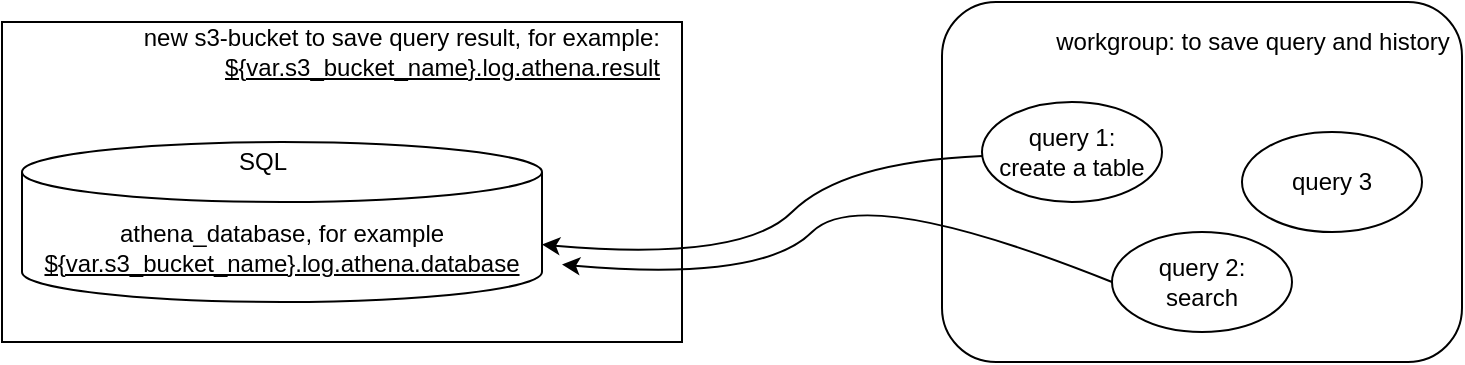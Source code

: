 <mxfile version="14.9.2" type="device"><diagram id="OW57jOwV_xZcYIsKBtKx" name="Page-1"><mxGraphModel dx="904" dy="841" grid="1" gridSize="10" guides="1" tooltips="1" connect="1" arrows="1" fold="1" page="1" pageScale="1" pageWidth="827" pageHeight="1169" math="0" shadow="0"><root><mxCell id="0"/><mxCell id="1" parent="0"/><mxCell id="Cc-iBWHxUO7WWzWNb1O8-4" value="" style="rounded=0;whiteSpace=wrap;html=1;" vertex="1" parent="1"><mxGeometry x="60" y="170" width="340" height="160" as="geometry"/></mxCell><mxCell id="Cc-iBWHxUO7WWzWNb1O8-1" value="&lt;span&gt;athena_database, for example&lt;/span&gt;&lt;br&gt;&lt;u&gt;${var.s3_bucket_name}.log.athena.database&lt;/u&gt;" style="shape=cylinder3;whiteSpace=wrap;html=1;boundedLbl=1;backgroundOutline=1;size=15;" vertex="1" parent="1"><mxGeometry x="70" y="230" width="260" height="80" as="geometry"/></mxCell><mxCell id="Cc-iBWHxUO7WWzWNb1O8-5" value="SQL" style="text;html=1;align=center;verticalAlign=middle;resizable=0;points=[];autosize=1;strokeColor=none;" vertex="1" parent="1"><mxGeometry x="170" y="230" width="40" height="20" as="geometry"/></mxCell><mxCell id="Cc-iBWHxUO7WWzWNb1O8-6" value="new s3-bucket to save query result, for example:&lt;br&gt;&lt;u&gt;${var.s3_bucket_name}.log.athena.result&lt;/u&gt;" style="text;html=1;align=right;verticalAlign=middle;resizable=0;points=[];autosize=1;strokeColor=none;" vertex="1" parent="1"><mxGeometry x="120" y="170" width="270" height="30" as="geometry"/></mxCell><mxCell id="Cc-iBWHxUO7WWzWNb1O8-7" value="" style="rounded=1;whiteSpace=wrap;html=1;" vertex="1" parent="1"><mxGeometry x="530" y="160" width="260" height="180" as="geometry"/></mxCell><mxCell id="Cc-iBWHxUO7WWzWNb1O8-8" value="workgroup: to save query and history" style="text;html=1;align=center;verticalAlign=middle;resizable=0;points=[];autosize=1;strokeColor=none;" vertex="1" parent="1"><mxGeometry x="580" y="170" width="210" height="20" as="geometry"/></mxCell><mxCell id="Cc-iBWHxUO7WWzWNb1O8-9" value="query 1:&lt;br&gt;create a table" style="ellipse;whiteSpace=wrap;html=1;" vertex="1" parent="1"><mxGeometry x="550" y="210" width="90" height="50" as="geometry"/></mxCell><mxCell id="Cc-iBWHxUO7WWzWNb1O8-10" value="query 2:&lt;br&gt;search" style="ellipse;whiteSpace=wrap;html=1;" vertex="1" parent="1"><mxGeometry x="615" y="275" width="90" height="50" as="geometry"/></mxCell><mxCell id="Cc-iBWHxUO7WWzWNb1O8-11" value="query 3" style="ellipse;whiteSpace=wrap;html=1;" vertex="1" parent="1"><mxGeometry x="680" y="225" width="90" height="50" as="geometry"/></mxCell><mxCell id="Cc-iBWHxUO7WWzWNb1O8-13" value="" style="curved=1;endArrow=classic;html=1;" edge="1" parent="1" source="Cc-iBWHxUO7WWzWNb1O8-9" target="Cc-iBWHxUO7WWzWNb1O8-1"><mxGeometry width="50" height="50" relative="1" as="geometry"><mxPoint x="430" y="340" as="sourcePoint"/><mxPoint x="480" y="290" as="targetPoint"/><Array as="points"><mxPoint x="480" y="240"/><mxPoint x="430" y="290"/></Array></mxGeometry></mxCell><mxCell id="Cc-iBWHxUO7WWzWNb1O8-14" value="" style="curved=1;endArrow=classic;html=1;exitX=0;exitY=0.5;exitDx=0;exitDy=0;" edge="1" parent="1" source="Cc-iBWHxUO7WWzWNb1O8-10"><mxGeometry width="50" height="50" relative="1" as="geometry"><mxPoint x="560.137" y="246.951" as="sourcePoint"/><mxPoint x="340" y="291.304" as="targetPoint"/><Array as="points"><mxPoint x="490" y="250"/><mxPoint x="440" y="300"/></Array></mxGeometry></mxCell></root></mxGraphModel></diagram></mxfile>